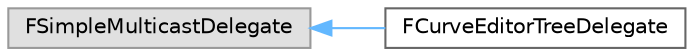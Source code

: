 digraph "Graphical Class Hierarchy"
{
 // INTERACTIVE_SVG=YES
 // LATEX_PDF_SIZE
  bgcolor="transparent";
  edge [fontname=Helvetica,fontsize=10,labelfontname=Helvetica,labelfontsize=10];
  node [fontname=Helvetica,fontsize=10,shape=box,height=0.2,width=0.4];
  rankdir="LR";
  Node0 [id="Node000000",label="FSimpleMulticastDelegate",height=0.2,width=0.4,color="grey60", fillcolor="#E0E0E0", style="filled",tooltip=" "];
  Node0 -> Node1 [id="edge5082_Node000000_Node000001",dir="back",color="steelblue1",style="solid",tooltip=" "];
  Node1 [id="Node000001",label="FCurveEditorTreeDelegate",height=0.2,width=0.4,color="grey40", fillcolor="white", style="filled",URL="$d1/d80/classFCurveEditorTreeDelegate.html",tooltip="Generic multicast delegate that guards against re-entrancy for the curve editor tree."];
}
